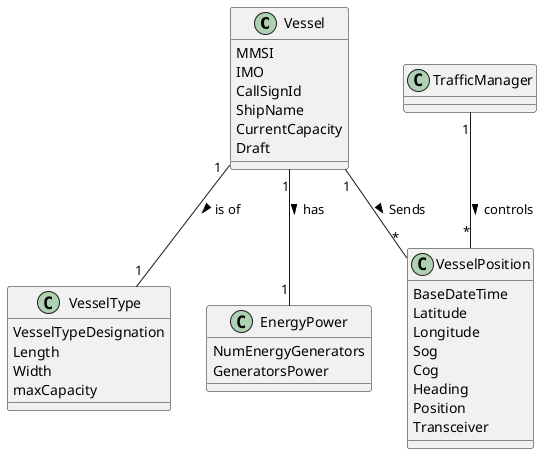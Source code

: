 @startuml
'https://plantuml.com/class-diagram

class Vessel{
    MMSI
    IMO
    CallSignId
    ShipName
    CurrentCapacity
    Draft
    }
class VesselType{
    VesselTypeDesignation
    Length
    Width
    maxCapacity
}
class EnergyPower{
    NumEnergyGenerators
    GeneratorsPower
}
class VesselPosition{
    BaseDateTime
    Latitude
    Longitude
    Sog
    Cog
    Heading
    Position
    Transceiver
}
class TrafficManager{}

Vessel "1" -- "*" VesselPosition : Sends >
Vessel "1" -- "1" EnergyPower : has >
Vessel "1" -- "1" VesselType : is of >
TrafficManager "1" -- "*" VesselPosition : controls >



@enduml